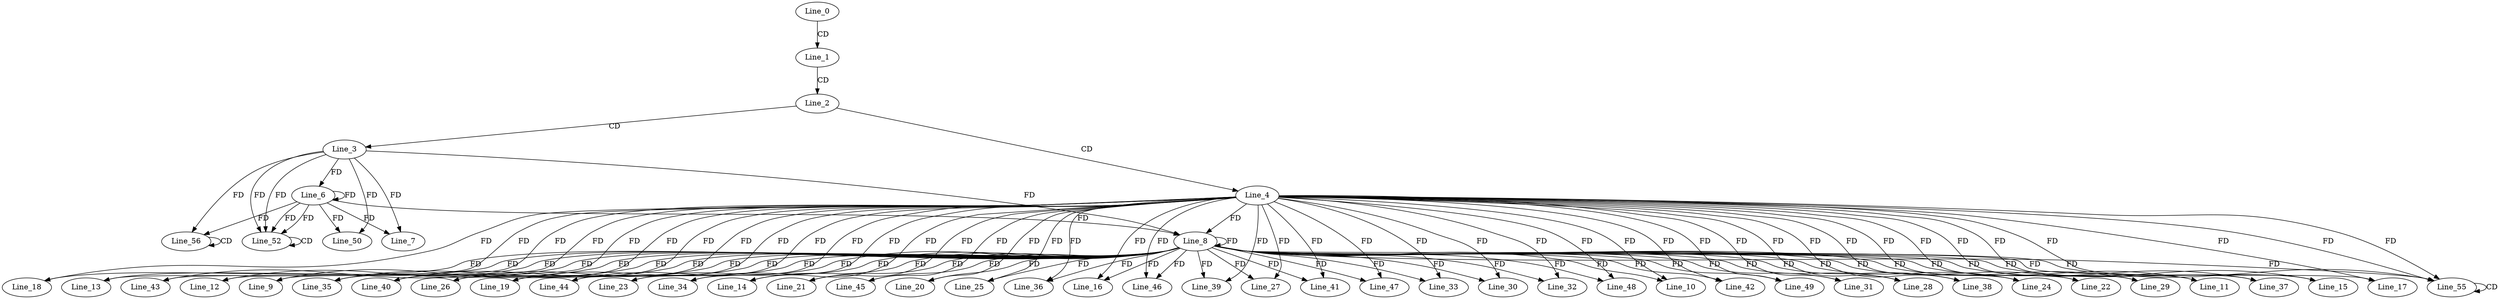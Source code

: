 digraph G {
  Line_0;
  Line_1;
  Line_2;
  Line_3;
  Line_4;
  Line_6;
  Line_6;
  Line_7;
  Line_8;
  Line_8;
  Line_9;
  Line_10;
  Line_11;
  Line_12;
  Line_13;
  Line_14;
  Line_15;
  Line_16;
  Line_17;
  Line_18;
  Line_19;
  Line_20;
  Line_21;
  Line_22;
  Line_23;
  Line_24;
  Line_25;
  Line_26;
  Line_27;
  Line_28;
  Line_29;
  Line_30;
  Line_31;
  Line_32;
  Line_33;
  Line_34;
  Line_35;
  Line_36;
  Line_37;
  Line_38;
  Line_39;
  Line_40;
  Line_41;
  Line_42;
  Line_43;
  Line_44;
  Line_45;
  Line_46;
  Line_47;
  Line_48;
  Line_49;
  Line_50;
  Line_52;
  Line_52;
  Line_55;
  Line_55;
  Line_56;
  Line_56;
  Line_0 -> Line_1 [ label="CD" ];
  Line_1 -> Line_2 [ label="CD" ];
  Line_2 -> Line_3 [ label="CD" ];
  Line_2 -> Line_4 [ label="CD" ];
  Line_3 -> Line_6 [ label="FD" ];
  Line_6 -> Line_6 [ label="FD" ];
  Line_3 -> Line_7 [ label="FD" ];
  Line_6 -> Line_7 [ label="FD" ];
  Line_4 -> Line_8 [ label="FD" ];
  Line_8 -> Line_8 [ label="FD" ];
  Line_3 -> Line_8 [ label="FD" ];
  Line_6 -> Line_8 [ label="FD" ];
  Line_4 -> Line_9 [ label="FD" ];
  Line_8 -> Line_9 [ label="FD" ];
  Line_4 -> Line_10 [ label="FD" ];
  Line_8 -> Line_10 [ label="FD" ];
  Line_4 -> Line_11 [ label="FD" ];
  Line_8 -> Line_11 [ label="FD" ];
  Line_4 -> Line_12 [ label="FD" ];
  Line_8 -> Line_12 [ label="FD" ];
  Line_4 -> Line_13 [ label="FD" ];
  Line_8 -> Line_13 [ label="FD" ];
  Line_4 -> Line_14 [ label="FD" ];
  Line_8 -> Line_14 [ label="FD" ];
  Line_4 -> Line_15 [ label="FD" ];
  Line_8 -> Line_15 [ label="FD" ];
  Line_4 -> Line_16 [ label="FD" ];
  Line_8 -> Line_16 [ label="FD" ];
  Line_4 -> Line_17 [ label="FD" ];
  Line_8 -> Line_17 [ label="FD" ];
  Line_4 -> Line_18 [ label="FD" ];
  Line_8 -> Line_18 [ label="FD" ];
  Line_4 -> Line_19 [ label="FD" ];
  Line_8 -> Line_19 [ label="FD" ];
  Line_4 -> Line_20 [ label="FD" ];
  Line_8 -> Line_20 [ label="FD" ];
  Line_4 -> Line_21 [ label="FD" ];
  Line_8 -> Line_21 [ label="FD" ];
  Line_4 -> Line_22 [ label="FD" ];
  Line_8 -> Line_22 [ label="FD" ];
  Line_4 -> Line_23 [ label="FD" ];
  Line_8 -> Line_23 [ label="FD" ];
  Line_4 -> Line_24 [ label="FD" ];
  Line_8 -> Line_24 [ label="FD" ];
  Line_4 -> Line_25 [ label="FD" ];
  Line_8 -> Line_25 [ label="FD" ];
  Line_4 -> Line_26 [ label="FD" ];
  Line_8 -> Line_26 [ label="FD" ];
  Line_4 -> Line_27 [ label="FD" ];
  Line_8 -> Line_27 [ label="FD" ];
  Line_4 -> Line_28 [ label="FD" ];
  Line_8 -> Line_28 [ label="FD" ];
  Line_4 -> Line_29 [ label="FD" ];
  Line_8 -> Line_29 [ label="FD" ];
  Line_4 -> Line_30 [ label="FD" ];
  Line_8 -> Line_30 [ label="FD" ];
  Line_4 -> Line_31 [ label="FD" ];
  Line_8 -> Line_31 [ label="FD" ];
  Line_4 -> Line_32 [ label="FD" ];
  Line_8 -> Line_32 [ label="FD" ];
  Line_4 -> Line_33 [ label="FD" ];
  Line_8 -> Line_33 [ label="FD" ];
  Line_4 -> Line_34 [ label="FD" ];
  Line_8 -> Line_34 [ label="FD" ];
  Line_4 -> Line_35 [ label="FD" ];
  Line_8 -> Line_35 [ label="FD" ];
  Line_4 -> Line_36 [ label="FD" ];
  Line_8 -> Line_36 [ label="FD" ];
  Line_4 -> Line_37 [ label="FD" ];
  Line_8 -> Line_37 [ label="FD" ];
  Line_4 -> Line_38 [ label="FD" ];
  Line_8 -> Line_38 [ label="FD" ];
  Line_4 -> Line_39 [ label="FD" ];
  Line_8 -> Line_39 [ label="FD" ];
  Line_4 -> Line_40 [ label="FD" ];
  Line_8 -> Line_40 [ label="FD" ];
  Line_4 -> Line_41 [ label="FD" ];
  Line_8 -> Line_41 [ label="FD" ];
  Line_4 -> Line_42 [ label="FD" ];
  Line_8 -> Line_42 [ label="FD" ];
  Line_4 -> Line_43 [ label="FD" ];
  Line_8 -> Line_43 [ label="FD" ];
  Line_4 -> Line_44 [ label="FD" ];
  Line_8 -> Line_44 [ label="FD" ];
  Line_4 -> Line_45 [ label="FD" ];
  Line_8 -> Line_45 [ label="FD" ];
  Line_4 -> Line_46 [ label="FD" ];
  Line_8 -> Line_46 [ label="FD" ];
  Line_4 -> Line_47 [ label="FD" ];
  Line_8 -> Line_47 [ label="FD" ];
  Line_4 -> Line_48 [ label="FD" ];
  Line_8 -> Line_48 [ label="FD" ];
  Line_4 -> Line_49 [ label="FD" ];
  Line_8 -> Line_49 [ label="FD" ];
  Line_3 -> Line_50 [ label="FD" ];
  Line_6 -> Line_50 [ label="FD" ];
  Line_3 -> Line_52 [ label="FD" ];
  Line_6 -> Line_52 [ label="FD" ];
  Line_52 -> Line_52 [ label="CD" ];
  Line_3 -> Line_52 [ label="FD" ];
  Line_6 -> Line_52 [ label="FD" ];
  Line_4 -> Line_55 [ label="FD" ];
  Line_8 -> Line_55 [ label="FD" ];
  Line_55 -> Line_55 [ label="CD" ];
  Line_4 -> Line_55 [ label="FD" ];
  Line_8 -> Line_55 [ label="FD" ];
  Line_56 -> Line_56 [ label="CD" ];
  Line_3 -> Line_56 [ label="FD" ];
  Line_6 -> Line_56 [ label="FD" ];
}
